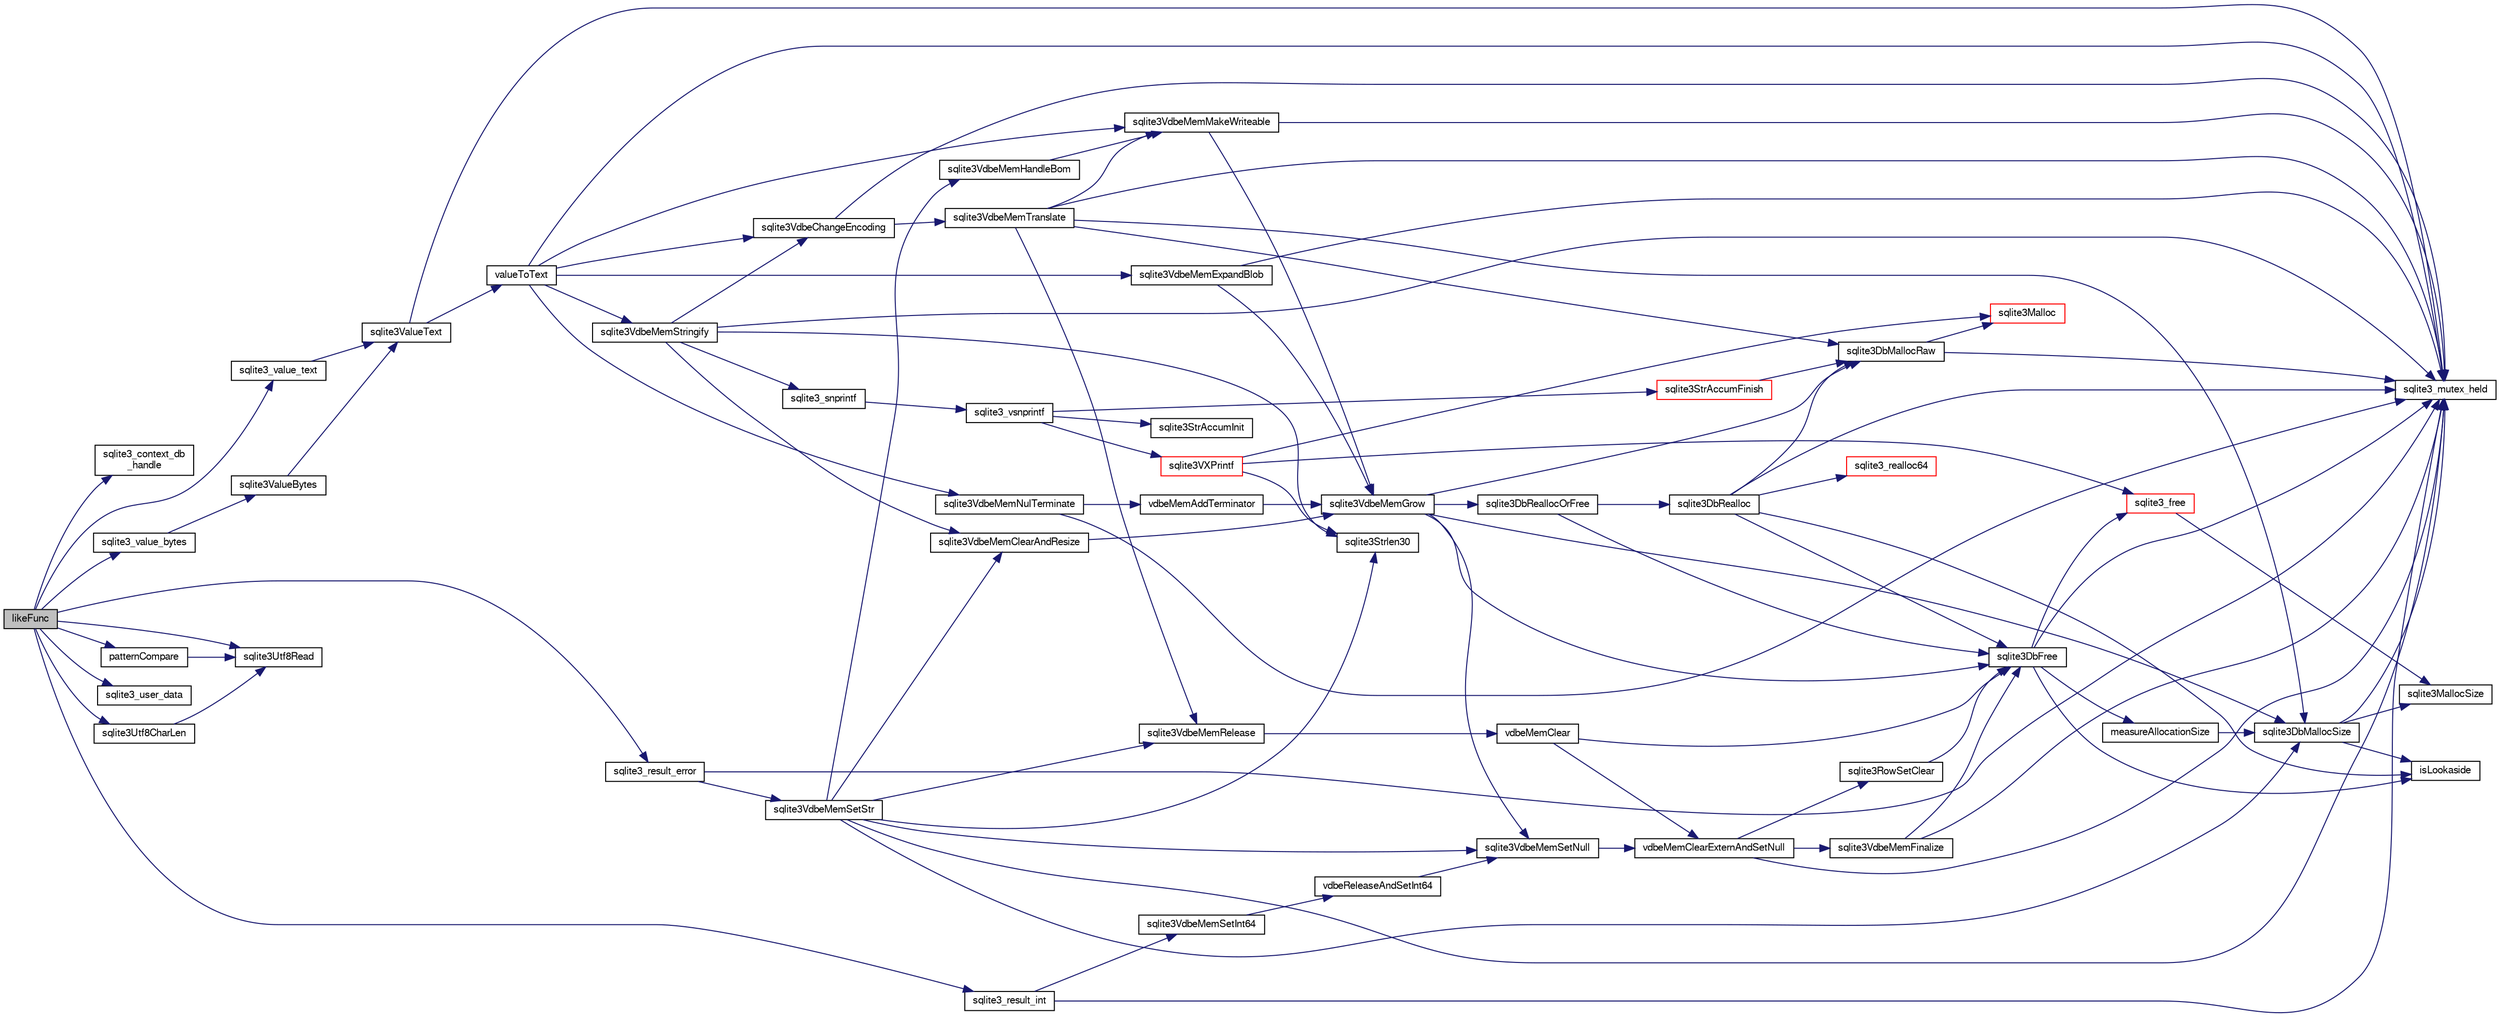 digraph "likeFunc"
{
  edge [fontname="FreeSans",fontsize="10",labelfontname="FreeSans",labelfontsize="10"];
  node [fontname="FreeSans",fontsize="10",shape=record];
  rankdir="LR";
  Node156185 [label="likeFunc",height=0.2,width=0.4,color="black", fillcolor="grey75", style="filled", fontcolor="black"];
  Node156185 -> Node156186 [color="midnightblue",fontsize="10",style="solid",fontname="FreeSans"];
  Node156186 [label="sqlite3_context_db\l_handle",height=0.2,width=0.4,color="black", fillcolor="white", style="filled",URL="$sqlite3_8c.html#a4b82e673c3dcc88c179e2bae5629fa60"];
  Node156185 -> Node156187 [color="midnightblue",fontsize="10",style="solid",fontname="FreeSans"];
  Node156187 [label="sqlite3_value_text",height=0.2,width=0.4,color="black", fillcolor="white", style="filled",URL="$sqlite3_8c.html#aef2ace3239e6dd59c74110faa70f8171"];
  Node156187 -> Node156188 [color="midnightblue",fontsize="10",style="solid",fontname="FreeSans"];
  Node156188 [label="sqlite3ValueText",height=0.2,width=0.4,color="black", fillcolor="white", style="filled",URL="$sqlite3_8c.html#ad567a94e52d1adf81f4857fdba00a59b"];
  Node156188 -> Node156189 [color="midnightblue",fontsize="10",style="solid",fontname="FreeSans"];
  Node156189 [label="sqlite3_mutex_held",height=0.2,width=0.4,color="black", fillcolor="white", style="filled",URL="$sqlite3_8c.html#acf77da68932b6bc163c5e68547ecc3e7"];
  Node156188 -> Node156190 [color="midnightblue",fontsize="10",style="solid",fontname="FreeSans"];
  Node156190 [label="valueToText",height=0.2,width=0.4,color="black", fillcolor="white", style="filled",URL="$sqlite3_8c.html#abded1c4848e5c5901949c02af499044c"];
  Node156190 -> Node156189 [color="midnightblue",fontsize="10",style="solid",fontname="FreeSans"];
  Node156190 -> Node156191 [color="midnightblue",fontsize="10",style="solid",fontname="FreeSans"];
  Node156191 [label="sqlite3VdbeMemExpandBlob",height=0.2,width=0.4,color="black", fillcolor="white", style="filled",URL="$sqlite3_8c.html#afa1d06c05f058623f190c05aac4a5c7c"];
  Node156191 -> Node156189 [color="midnightblue",fontsize="10",style="solid",fontname="FreeSans"];
  Node156191 -> Node156192 [color="midnightblue",fontsize="10",style="solid",fontname="FreeSans"];
  Node156192 [label="sqlite3VdbeMemGrow",height=0.2,width=0.4,color="black", fillcolor="white", style="filled",URL="$sqlite3_8c.html#aba753c9690ae0ba31b5100945cf29447"];
  Node156192 -> Node156193 [color="midnightblue",fontsize="10",style="solid",fontname="FreeSans"];
  Node156193 [label="sqlite3DbMallocSize",height=0.2,width=0.4,color="black", fillcolor="white", style="filled",URL="$sqlite3_8c.html#aa397e5a8a03495203a0767abf0a71f86"];
  Node156193 -> Node156194 [color="midnightblue",fontsize="10",style="solid",fontname="FreeSans"];
  Node156194 [label="sqlite3MallocSize",height=0.2,width=0.4,color="black", fillcolor="white", style="filled",URL="$sqlite3_8c.html#acf5d2a5f35270bafb050bd2def576955"];
  Node156193 -> Node156189 [color="midnightblue",fontsize="10",style="solid",fontname="FreeSans"];
  Node156193 -> Node156195 [color="midnightblue",fontsize="10",style="solid",fontname="FreeSans"];
  Node156195 [label="isLookaside",height=0.2,width=0.4,color="black", fillcolor="white", style="filled",URL="$sqlite3_8c.html#a770fa05ff9717b75e16f4d968a77b897"];
  Node156192 -> Node156196 [color="midnightblue",fontsize="10",style="solid",fontname="FreeSans"];
  Node156196 [label="sqlite3DbReallocOrFree",height=0.2,width=0.4,color="black", fillcolor="white", style="filled",URL="$sqlite3_8c.html#a532a9fd62eeb46b61885a0fff075231c"];
  Node156196 -> Node156197 [color="midnightblue",fontsize="10",style="solid",fontname="FreeSans"];
  Node156197 [label="sqlite3DbRealloc",height=0.2,width=0.4,color="black", fillcolor="white", style="filled",URL="$sqlite3_8c.html#ae028f4902a9d29bcaf310ff289ee87dc"];
  Node156197 -> Node156189 [color="midnightblue",fontsize="10",style="solid",fontname="FreeSans"];
  Node156197 -> Node156198 [color="midnightblue",fontsize="10",style="solid",fontname="FreeSans"];
  Node156198 [label="sqlite3DbMallocRaw",height=0.2,width=0.4,color="black", fillcolor="white", style="filled",URL="$sqlite3_8c.html#abbe8be0cf7175e11ddc3e2218fad924e"];
  Node156198 -> Node156189 [color="midnightblue",fontsize="10",style="solid",fontname="FreeSans"];
  Node156198 -> Node156199 [color="midnightblue",fontsize="10",style="solid",fontname="FreeSans"];
  Node156199 [label="sqlite3Malloc",height=0.2,width=0.4,color="red", fillcolor="white", style="filled",URL="$sqlite3_8c.html#a361a2eaa846b1885f123abe46f5d8b2b"];
  Node156197 -> Node156195 [color="midnightblue",fontsize="10",style="solid",fontname="FreeSans"];
  Node156197 -> Node156208 [color="midnightblue",fontsize="10",style="solid",fontname="FreeSans"];
  Node156208 [label="sqlite3DbFree",height=0.2,width=0.4,color="black", fillcolor="white", style="filled",URL="$sqlite3_8c.html#ac70ab821a6607b4a1b909582dc37a069"];
  Node156208 -> Node156189 [color="midnightblue",fontsize="10",style="solid",fontname="FreeSans"];
  Node156208 -> Node156209 [color="midnightblue",fontsize="10",style="solid",fontname="FreeSans"];
  Node156209 [label="measureAllocationSize",height=0.2,width=0.4,color="black", fillcolor="white", style="filled",URL="$sqlite3_8c.html#a45731e644a22fdb756e2b6337224217a"];
  Node156209 -> Node156193 [color="midnightblue",fontsize="10",style="solid",fontname="FreeSans"];
  Node156208 -> Node156195 [color="midnightblue",fontsize="10",style="solid",fontname="FreeSans"];
  Node156208 -> Node156210 [color="midnightblue",fontsize="10",style="solid",fontname="FreeSans"];
  Node156210 [label="sqlite3_free",height=0.2,width=0.4,color="red", fillcolor="white", style="filled",URL="$sqlite3_8c.html#a6552349e36a8a691af5487999ab09519"];
  Node156210 -> Node156194 [color="midnightblue",fontsize="10",style="solid",fontname="FreeSans"];
  Node156197 -> Node156211 [color="midnightblue",fontsize="10",style="solid",fontname="FreeSans"];
  Node156211 [label="sqlite3_realloc64",height=0.2,width=0.4,color="red", fillcolor="white", style="filled",URL="$sqlite3_8c.html#a3765a714077ee547e811034236dc9ecd"];
  Node156196 -> Node156208 [color="midnightblue",fontsize="10",style="solid",fontname="FreeSans"];
  Node156192 -> Node156208 [color="midnightblue",fontsize="10",style="solid",fontname="FreeSans"];
  Node156192 -> Node156198 [color="midnightblue",fontsize="10",style="solid",fontname="FreeSans"];
  Node156192 -> Node156307 [color="midnightblue",fontsize="10",style="solid",fontname="FreeSans"];
  Node156307 [label="sqlite3VdbeMemSetNull",height=0.2,width=0.4,color="black", fillcolor="white", style="filled",URL="$sqlite3_8c.html#ae01092c23aebaf8a3ebdf3954609b410"];
  Node156307 -> Node156308 [color="midnightblue",fontsize="10",style="solid",fontname="FreeSans"];
  Node156308 [label="vdbeMemClearExternAndSetNull",height=0.2,width=0.4,color="black", fillcolor="white", style="filled",URL="$sqlite3_8c.html#a29c41a360fb0e86b817777daf061230c"];
  Node156308 -> Node156189 [color="midnightblue",fontsize="10",style="solid",fontname="FreeSans"];
  Node156308 -> Node156309 [color="midnightblue",fontsize="10",style="solid",fontname="FreeSans"];
  Node156309 [label="sqlite3VdbeMemFinalize",height=0.2,width=0.4,color="black", fillcolor="white", style="filled",URL="$sqlite3_8c.html#a2568220f48ddef81b1c43e401042d9d2"];
  Node156309 -> Node156189 [color="midnightblue",fontsize="10",style="solid",fontname="FreeSans"];
  Node156309 -> Node156208 [color="midnightblue",fontsize="10",style="solid",fontname="FreeSans"];
  Node156308 -> Node156310 [color="midnightblue",fontsize="10",style="solid",fontname="FreeSans"];
  Node156310 [label="sqlite3RowSetClear",height=0.2,width=0.4,color="black", fillcolor="white", style="filled",URL="$sqlite3_8c.html#ae153de0cd969511a607e26deeca80342"];
  Node156310 -> Node156208 [color="midnightblue",fontsize="10",style="solid",fontname="FreeSans"];
  Node156190 -> Node156463 [color="midnightblue",fontsize="10",style="solid",fontname="FreeSans"];
  Node156463 [label="sqlite3VdbeChangeEncoding",height=0.2,width=0.4,color="black", fillcolor="white", style="filled",URL="$sqlite3_8c.html#aa7cf8e488bf8cf9ec18528f52a40de31"];
  Node156463 -> Node156189 [color="midnightblue",fontsize="10",style="solid",fontname="FreeSans"];
  Node156463 -> Node156464 [color="midnightblue",fontsize="10",style="solid",fontname="FreeSans"];
  Node156464 [label="sqlite3VdbeMemTranslate",height=0.2,width=0.4,color="black", fillcolor="white", style="filled",URL="$sqlite3_8c.html#adc5f07459f00d96ec7591be255d029f5"];
  Node156464 -> Node156189 [color="midnightblue",fontsize="10",style="solid",fontname="FreeSans"];
  Node156464 -> Node156315 [color="midnightblue",fontsize="10",style="solid",fontname="FreeSans"];
  Node156315 [label="sqlite3VdbeMemMakeWriteable",height=0.2,width=0.4,color="black", fillcolor="white", style="filled",URL="$sqlite3_8c.html#afabdd8032205a36c69ad191c6bbb6a34"];
  Node156315 -> Node156189 [color="midnightblue",fontsize="10",style="solid",fontname="FreeSans"];
  Node156315 -> Node156192 [color="midnightblue",fontsize="10",style="solid",fontname="FreeSans"];
  Node156464 -> Node156198 [color="midnightblue",fontsize="10",style="solid",fontname="FreeSans"];
  Node156464 -> Node156312 [color="midnightblue",fontsize="10",style="solid",fontname="FreeSans"];
  Node156312 [label="sqlite3VdbeMemRelease",height=0.2,width=0.4,color="black", fillcolor="white", style="filled",URL="$sqlite3_8c.html#a90606361dbeba88159fd6ff03fcc10cc"];
  Node156312 -> Node156313 [color="midnightblue",fontsize="10",style="solid",fontname="FreeSans"];
  Node156313 [label="vdbeMemClear",height=0.2,width=0.4,color="black", fillcolor="white", style="filled",URL="$sqlite3_8c.html#a489eef6e55ad0dadf67578726b935d12"];
  Node156313 -> Node156308 [color="midnightblue",fontsize="10",style="solid",fontname="FreeSans"];
  Node156313 -> Node156208 [color="midnightblue",fontsize="10",style="solid",fontname="FreeSans"];
  Node156464 -> Node156193 [color="midnightblue",fontsize="10",style="solid",fontname="FreeSans"];
  Node156190 -> Node156315 [color="midnightblue",fontsize="10",style="solid",fontname="FreeSans"];
  Node156190 -> Node156465 [color="midnightblue",fontsize="10",style="solid",fontname="FreeSans"];
  Node156465 [label="sqlite3VdbeMemNulTerminate",height=0.2,width=0.4,color="black", fillcolor="white", style="filled",URL="$sqlite3_8c.html#ad72ffa8a87fad7797ceeca0682df6aa3"];
  Node156465 -> Node156189 [color="midnightblue",fontsize="10",style="solid",fontname="FreeSans"];
  Node156465 -> Node156466 [color="midnightblue",fontsize="10",style="solid",fontname="FreeSans"];
  Node156466 [label="vdbeMemAddTerminator",height=0.2,width=0.4,color="black", fillcolor="white", style="filled",URL="$sqlite3_8c.html#a01c7c7c70bf090b2882bce28aa35c4c9"];
  Node156466 -> Node156192 [color="midnightblue",fontsize="10",style="solid",fontname="FreeSans"];
  Node156190 -> Node156467 [color="midnightblue",fontsize="10",style="solid",fontname="FreeSans"];
  Node156467 [label="sqlite3VdbeMemStringify",height=0.2,width=0.4,color="black", fillcolor="white", style="filled",URL="$sqlite3_8c.html#aaf8a4e6bd1059297d279570e30b7680a"];
  Node156467 -> Node156189 [color="midnightblue",fontsize="10",style="solid",fontname="FreeSans"];
  Node156467 -> Node156311 [color="midnightblue",fontsize="10",style="solid",fontname="FreeSans"];
  Node156311 [label="sqlite3VdbeMemClearAndResize",height=0.2,width=0.4,color="black", fillcolor="white", style="filled",URL="$sqlite3_8c.html#add082be4aa46084ecdf023cfac898231"];
  Node156311 -> Node156192 [color="midnightblue",fontsize="10",style="solid",fontname="FreeSans"];
  Node156467 -> Node156381 [color="midnightblue",fontsize="10",style="solid",fontname="FreeSans"];
  Node156381 [label="sqlite3_snprintf",height=0.2,width=0.4,color="black", fillcolor="white", style="filled",URL="$sqlite3_8c.html#aa2695a752e971577f5784122f2013c40"];
  Node156381 -> Node156382 [color="midnightblue",fontsize="10",style="solid",fontname="FreeSans"];
  Node156382 [label="sqlite3_vsnprintf",height=0.2,width=0.4,color="black", fillcolor="white", style="filled",URL="$sqlite3_8c.html#a0862c03aea71d62847e452aa655add42"];
  Node156382 -> Node156237 [color="midnightblue",fontsize="10",style="solid",fontname="FreeSans"];
  Node156237 [label="sqlite3StrAccumInit",height=0.2,width=0.4,color="black", fillcolor="white", style="filled",URL="$sqlite3_8c.html#aabf95e113b9d54d519cd15a56215f560"];
  Node156382 -> Node156238 [color="midnightblue",fontsize="10",style="solid",fontname="FreeSans"];
  Node156238 [label="sqlite3VXPrintf",height=0.2,width=0.4,color="red", fillcolor="white", style="filled",URL="$sqlite3_8c.html#a63c25806c9bd4a2b76f9a0eb232c6bde"];
  Node156238 -> Node156199 [color="midnightblue",fontsize="10",style="solid",fontname="FreeSans"];
  Node156238 -> Node156257 [color="midnightblue",fontsize="10",style="solid",fontname="FreeSans"];
  Node156257 [label="sqlite3Strlen30",height=0.2,width=0.4,color="black", fillcolor="white", style="filled",URL="$sqlite3_8c.html#a3dcd80ba41f1a308193dee74857b62a7"];
  Node156238 -> Node156210 [color="midnightblue",fontsize="10",style="solid",fontname="FreeSans"];
  Node156382 -> Node156262 [color="midnightblue",fontsize="10",style="solid",fontname="FreeSans"];
  Node156262 [label="sqlite3StrAccumFinish",height=0.2,width=0.4,color="red", fillcolor="white", style="filled",URL="$sqlite3_8c.html#adb7f26b10ac1b847db6f000ef4c2e2ba"];
  Node156262 -> Node156198 [color="midnightblue",fontsize="10",style="solid",fontname="FreeSans"];
  Node156467 -> Node156257 [color="midnightblue",fontsize="10",style="solid",fontname="FreeSans"];
  Node156467 -> Node156463 [color="midnightblue",fontsize="10",style="solid",fontname="FreeSans"];
  Node156185 -> Node156302 [color="midnightblue",fontsize="10",style="solid",fontname="FreeSans"];
  Node156302 [label="sqlite3_value_bytes",height=0.2,width=0.4,color="black", fillcolor="white", style="filled",URL="$sqlite3_8c.html#aee6da873358a81b4bbbe1284f157b146"];
  Node156302 -> Node156303 [color="midnightblue",fontsize="10",style="solid",fontname="FreeSans"];
  Node156303 [label="sqlite3ValueBytes",height=0.2,width=0.4,color="black", fillcolor="white", style="filled",URL="$sqlite3_8c.html#a2eac906bf499092dbbbfbb47ae75ad06"];
  Node156303 -> Node156188 [color="midnightblue",fontsize="10",style="solid",fontname="FreeSans"];
  Node156185 -> Node156353 [color="midnightblue",fontsize="10",style="solid",fontname="FreeSans"];
  Node156353 [label="sqlite3_result_error",height=0.2,width=0.4,color="black", fillcolor="white", style="filled",URL="$sqlite3_8c.html#a577161e1b67908b94f47007aaa6ae4c4"];
  Node156353 -> Node156189 [color="midnightblue",fontsize="10",style="solid",fontname="FreeSans"];
  Node156353 -> Node156306 [color="midnightblue",fontsize="10",style="solid",fontname="FreeSans"];
  Node156306 [label="sqlite3VdbeMemSetStr",height=0.2,width=0.4,color="black", fillcolor="white", style="filled",URL="$sqlite3_8c.html#a9697bec7c3b512483638ea3646191d7d"];
  Node156306 -> Node156189 [color="midnightblue",fontsize="10",style="solid",fontname="FreeSans"];
  Node156306 -> Node156307 [color="midnightblue",fontsize="10",style="solid",fontname="FreeSans"];
  Node156306 -> Node156257 [color="midnightblue",fontsize="10",style="solid",fontname="FreeSans"];
  Node156306 -> Node156311 [color="midnightblue",fontsize="10",style="solid",fontname="FreeSans"];
  Node156306 -> Node156312 [color="midnightblue",fontsize="10",style="solid",fontname="FreeSans"];
  Node156306 -> Node156193 [color="midnightblue",fontsize="10",style="solid",fontname="FreeSans"];
  Node156306 -> Node156314 [color="midnightblue",fontsize="10",style="solid",fontname="FreeSans"];
  Node156314 [label="sqlite3VdbeMemHandleBom",height=0.2,width=0.4,color="black", fillcolor="white", style="filled",URL="$sqlite3_8c.html#a8ac47607e6893715d335a0f6f4b58e3e"];
  Node156314 -> Node156315 [color="midnightblue",fontsize="10",style="solid",fontname="FreeSans"];
  Node156185 -> Node156468 [color="midnightblue",fontsize="10",style="solid",fontname="FreeSans"];
  Node156468 [label="sqlite3Utf8CharLen",height=0.2,width=0.4,color="black", fillcolor="white", style="filled",URL="$sqlite3_8c.html#a066ef98fa63764bd64b8da19566270f8"];
  Node156468 -> Node156350 [color="midnightblue",fontsize="10",style="solid",fontname="FreeSans"];
  Node156350 [label="sqlite3Utf8Read",height=0.2,width=0.4,color="black", fillcolor="white", style="filled",URL="$sqlite3_8c.html#ae25f70650fcf02236868220f5ebd2d79"];
  Node156185 -> Node156350 [color="midnightblue",fontsize="10",style="solid",fontname="FreeSans"];
  Node156185 -> Node156317 [color="midnightblue",fontsize="10",style="solid",fontname="FreeSans"];
  Node156317 [label="sqlite3_user_data",height=0.2,width=0.4,color="black", fillcolor="white", style="filled",URL="$sqlite3_8c.html#ad5112720cb942f40e424fff89f4222b8"];
  Node156185 -> Node156336 [color="midnightblue",fontsize="10",style="solid",fontname="FreeSans"];
  Node156336 [label="sqlite3_result_int",height=0.2,width=0.4,color="black", fillcolor="white", style="filled",URL="$sqlite3_8c.html#a1e02f9d7125c65996cec3d6b305c5386"];
  Node156336 -> Node156189 [color="midnightblue",fontsize="10",style="solid",fontname="FreeSans"];
  Node156336 -> Node156337 [color="midnightblue",fontsize="10",style="solid",fontname="FreeSans"];
  Node156337 [label="sqlite3VdbeMemSetInt64",height=0.2,width=0.4,color="black", fillcolor="white", style="filled",URL="$sqlite3_8c.html#a57c5843cac8f6180ee994267a23f86a3"];
  Node156337 -> Node156338 [color="midnightblue",fontsize="10",style="solid",fontname="FreeSans"];
  Node156338 [label="vdbeReleaseAndSetInt64",height=0.2,width=0.4,color="black", fillcolor="white", style="filled",URL="$sqlite3_8c.html#abdcd42be8fe3e9bff2493533da9b5697"];
  Node156338 -> Node156307 [color="midnightblue",fontsize="10",style="solid",fontname="FreeSans"];
  Node156185 -> Node156469 [color="midnightblue",fontsize="10",style="solid",fontname="FreeSans"];
  Node156469 [label="patternCompare",height=0.2,width=0.4,color="black", fillcolor="white", style="filled",URL="$sqlite3_8c.html#aefc4c0df27b623bc367525cd7f5b0eb0"];
  Node156469 -> Node156350 [color="midnightblue",fontsize="10",style="solid",fontname="FreeSans"];
}
